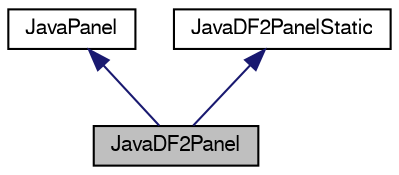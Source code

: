 digraph G
{
  bgcolor="transparent";
  edge [fontname="FreeSans",fontsize=10,labelfontname="FreeSans",labelfontsize=10];
  node [fontname="FreeSans",fontsize=10,shape=record];
  Node1 [label="JavaDF2Panel",height=0.2,width=0.4,color="black", fillcolor="grey75", style="filled" fontcolor="black"];
  Node2 -> Node1 [dir=back,color="midnightblue",fontsize=10,style="solid",fontname="FreeSans"];
  Node2 [label="JavaPanel",height=0.2,width=0.4,color="black",URL="$class_java_panel.html",tooltip="パネルの基本クラス。"];
  Node3 -> Node1 [dir=back,color="midnightblue",fontsize=10,style="solid",fontname="FreeSans"];
  Node3 [label="JavaDF2PanelStatic",height=0.2,width=0.4,color="black",URL="$class_java_d_f2_panel_static.html",tooltip="設定パネル。"];
}
